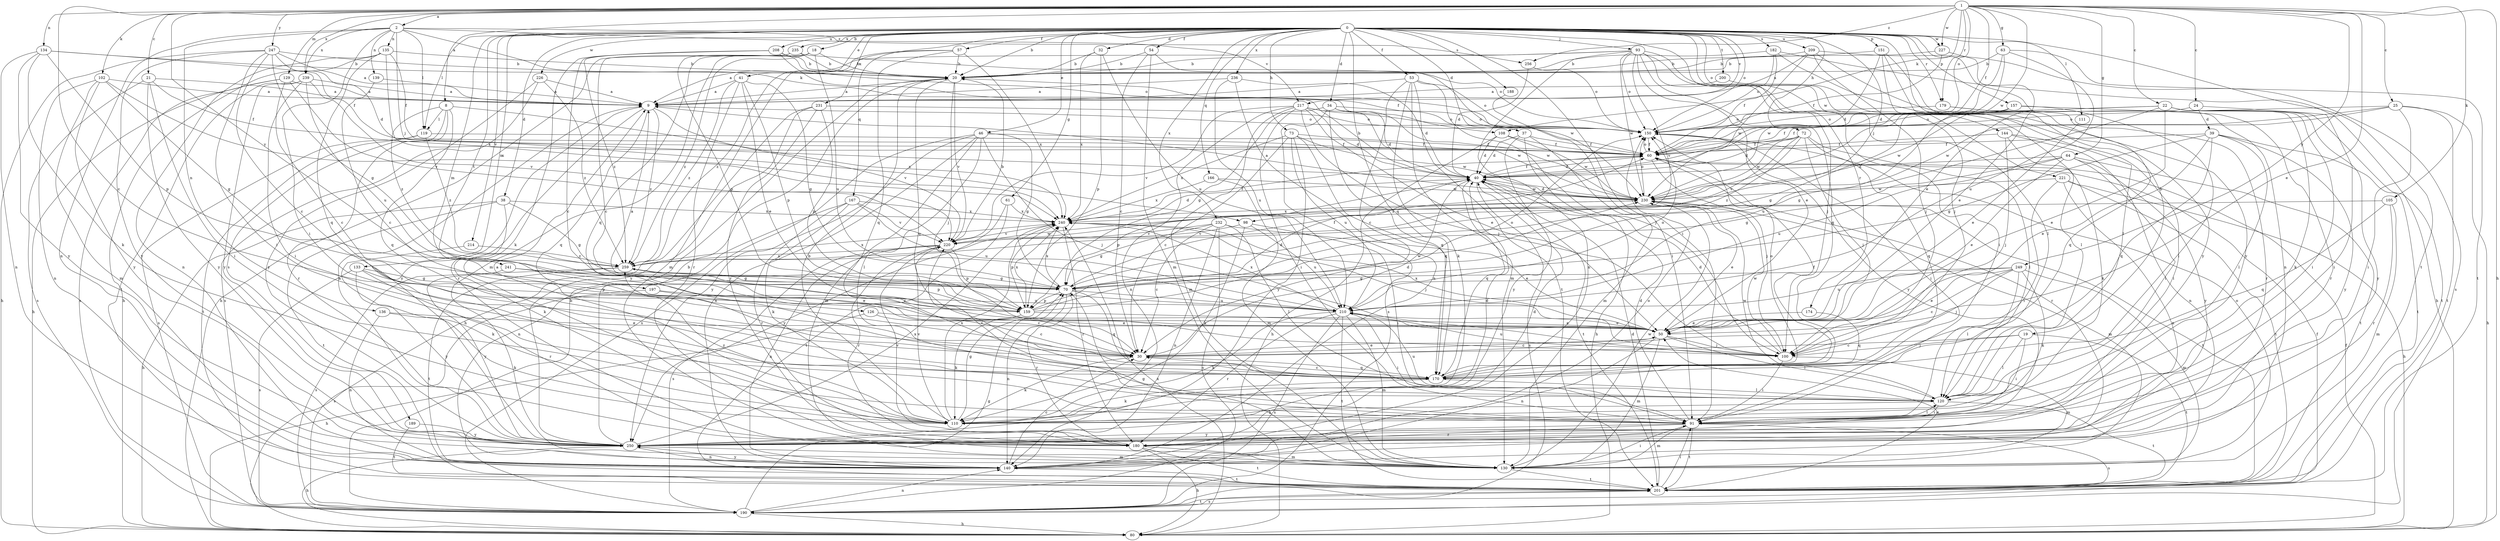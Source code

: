strict digraph  {
0;
1;
2;
8;
9;
18;
19;
20;
21;
22;
24;
25;
30;
32;
34;
37;
38;
39;
40;
41;
46;
50;
53;
54;
57;
60;
61;
63;
64;
70;
72;
73;
80;
91;
93;
98;
100;
102;
105;
108;
110;
111;
119;
120;
126;
129;
130;
133;
134;
135;
136;
139;
140;
144;
150;
151;
157;
159;
166;
167;
170;
174;
179;
180;
182;
188;
189;
190;
197;
200;
201;
208;
209;
210;
214;
217;
220;
221;
226;
227;
230;
231;
232;
235;
236;
239;
240;
241;
247;
249;
250;
256;
259;
0 -> 18  [label=b];
0 -> 19  [label=b];
0 -> 20  [label=b];
0 -> 32  [label=d];
0 -> 34  [label=d];
0 -> 37  [label=d];
0 -> 38  [label=d];
0 -> 41  [label=e];
0 -> 46  [label=e];
0 -> 50  [label=e];
0 -> 53  [label=f];
0 -> 54  [label=f];
0 -> 57  [label=f];
0 -> 61  [label=g];
0 -> 72  [label=h];
0 -> 73  [label=h];
0 -> 91  [label=i];
0 -> 93  [label=j];
0 -> 98  [label=j];
0 -> 111  [label=l];
0 -> 119  [label=l];
0 -> 126  [label=m];
0 -> 133  [label=n];
0 -> 144  [label=o];
0 -> 150  [label=o];
0 -> 151  [label=p];
0 -> 157  [label=p];
0 -> 166  [label=q];
0 -> 167  [label=q];
0 -> 170  [label=q];
0 -> 174  [label=r];
0 -> 179  [label=r];
0 -> 182  [label=s];
0 -> 188  [label=s];
0 -> 197  [label=t];
0 -> 200  [label=t];
0 -> 201  [label=t];
0 -> 208  [label=u];
0 -> 209  [label=u];
0 -> 214  [label=v];
0 -> 217  [label=v];
0 -> 221  [label=w];
0 -> 226  [label=w];
0 -> 227  [label=w];
0 -> 231  [label=x];
0 -> 232  [label=x];
0 -> 235  [label=x];
0 -> 236  [label=x];
1 -> 2  [label=a];
1 -> 8  [label=a];
1 -> 21  [label=c];
1 -> 22  [label=c];
1 -> 24  [label=c];
1 -> 25  [label=c];
1 -> 30  [label=c];
1 -> 50  [label=e];
1 -> 60  [label=f];
1 -> 63  [label=g];
1 -> 64  [label=g];
1 -> 80  [label=h];
1 -> 102  [label=k];
1 -> 105  [label=k];
1 -> 108  [label=k];
1 -> 129  [label=m];
1 -> 134  [label=n];
1 -> 150  [label=o];
1 -> 179  [label=r];
1 -> 227  [label=w];
1 -> 230  [label=w];
1 -> 239  [label=x];
1 -> 241  [label=y];
1 -> 247  [label=y];
1 -> 249  [label=y];
1 -> 256  [label=z];
2 -> 91  [label=i];
2 -> 98  [label=j];
2 -> 108  [label=k];
2 -> 119  [label=l];
2 -> 135  [label=n];
2 -> 136  [label=n];
2 -> 139  [label=n];
2 -> 140  [label=n];
2 -> 217  [label=v];
2 -> 239  [label=x];
2 -> 256  [label=z];
8 -> 119  [label=l];
8 -> 170  [label=q];
8 -> 180  [label=r];
8 -> 189  [label=s];
8 -> 240  [label=x];
8 -> 259  [label=z];
9 -> 150  [label=o];
9 -> 170  [label=q];
9 -> 180  [label=r];
9 -> 220  [label=v];
9 -> 250  [label=y];
9 -> 259  [label=z];
18 -> 20  [label=b];
18 -> 130  [label=m];
18 -> 170  [label=q];
18 -> 210  [label=u];
18 -> 259  [label=z];
19 -> 30  [label=c];
19 -> 91  [label=i];
19 -> 100  [label=j];
19 -> 120  [label=l];
19 -> 201  [label=t];
20 -> 9  [label=a];
20 -> 100  [label=j];
20 -> 170  [label=q];
20 -> 220  [label=v];
21 -> 9  [label=a];
21 -> 60  [label=f];
21 -> 91  [label=i];
21 -> 190  [label=s];
21 -> 250  [label=y];
22 -> 50  [label=e];
22 -> 60  [label=f];
22 -> 70  [label=g];
22 -> 91  [label=i];
22 -> 110  [label=k];
22 -> 150  [label=o];
22 -> 201  [label=t];
22 -> 250  [label=y];
24 -> 39  [label=d];
24 -> 91  [label=i];
24 -> 230  [label=w];
25 -> 60  [label=f];
25 -> 80  [label=h];
25 -> 91  [label=i];
25 -> 150  [label=o];
25 -> 201  [label=t];
25 -> 230  [label=w];
30 -> 40  [label=d];
30 -> 50  [label=e];
30 -> 110  [label=k];
30 -> 170  [label=q];
32 -> 20  [label=b];
32 -> 159  [label=p];
32 -> 210  [label=u];
32 -> 240  [label=x];
34 -> 40  [label=d];
34 -> 70  [label=g];
34 -> 150  [label=o];
34 -> 170  [label=q];
34 -> 190  [label=s];
34 -> 230  [label=w];
37 -> 40  [label=d];
37 -> 60  [label=f];
37 -> 80  [label=h];
37 -> 130  [label=m];
37 -> 250  [label=y];
38 -> 70  [label=g];
38 -> 80  [label=h];
38 -> 110  [label=k];
38 -> 201  [label=t];
38 -> 240  [label=x];
39 -> 50  [label=e];
39 -> 60  [label=f];
39 -> 70  [label=g];
39 -> 120  [label=l];
39 -> 170  [label=q];
39 -> 201  [label=t];
39 -> 250  [label=y];
40 -> 20  [label=b];
40 -> 60  [label=f];
40 -> 159  [label=p];
40 -> 170  [label=q];
40 -> 190  [label=s];
40 -> 201  [label=t];
40 -> 230  [label=w];
41 -> 9  [label=a];
41 -> 50  [label=e];
41 -> 70  [label=g];
41 -> 159  [label=p];
41 -> 180  [label=r];
41 -> 259  [label=z];
46 -> 60  [label=f];
46 -> 70  [label=g];
46 -> 100  [label=j];
46 -> 120  [label=l];
46 -> 130  [label=m];
46 -> 140  [label=n];
46 -> 190  [label=s];
46 -> 250  [label=y];
50 -> 30  [label=c];
50 -> 100  [label=j];
50 -> 120  [label=l];
50 -> 130  [label=m];
50 -> 140  [label=n];
50 -> 240  [label=x];
50 -> 259  [label=z];
53 -> 9  [label=a];
53 -> 30  [label=c];
53 -> 100  [label=j];
53 -> 110  [label=k];
53 -> 130  [label=m];
53 -> 150  [label=o];
53 -> 201  [label=t];
54 -> 20  [label=b];
54 -> 30  [label=c];
54 -> 130  [label=m];
54 -> 230  [label=w];
57 -> 20  [label=b];
57 -> 130  [label=m];
57 -> 170  [label=q];
57 -> 240  [label=x];
57 -> 259  [label=z];
60 -> 40  [label=d];
60 -> 100  [label=j];
60 -> 150  [label=o];
60 -> 180  [label=r];
61 -> 201  [label=t];
61 -> 240  [label=x];
61 -> 250  [label=y];
63 -> 20  [label=b];
63 -> 40  [label=d];
63 -> 201  [label=t];
63 -> 210  [label=u];
63 -> 230  [label=w];
64 -> 40  [label=d];
64 -> 50  [label=e];
64 -> 70  [label=g];
64 -> 120  [label=l];
64 -> 201  [label=t];
64 -> 210  [label=u];
64 -> 250  [label=y];
70 -> 60  [label=f];
70 -> 140  [label=n];
70 -> 159  [label=p];
70 -> 170  [label=q];
70 -> 180  [label=r];
70 -> 210  [label=u];
70 -> 240  [label=x];
72 -> 40  [label=d];
72 -> 60  [label=f];
72 -> 100  [label=j];
72 -> 120  [label=l];
72 -> 170  [label=q];
72 -> 220  [label=v];
72 -> 230  [label=w];
72 -> 259  [label=z];
73 -> 30  [label=c];
73 -> 60  [label=f];
73 -> 170  [label=q];
73 -> 210  [label=u];
73 -> 230  [label=w];
73 -> 240  [label=x];
73 -> 250  [label=y];
80 -> 60  [label=f];
80 -> 240  [label=x];
91 -> 40  [label=d];
91 -> 120  [label=l];
91 -> 130  [label=m];
91 -> 180  [label=r];
91 -> 190  [label=s];
91 -> 201  [label=t];
91 -> 250  [label=y];
93 -> 9  [label=a];
93 -> 20  [label=b];
93 -> 50  [label=e];
93 -> 91  [label=i];
93 -> 100  [label=j];
93 -> 120  [label=l];
93 -> 140  [label=n];
93 -> 150  [label=o];
93 -> 170  [label=q];
93 -> 220  [label=v];
93 -> 230  [label=w];
98 -> 91  [label=i];
98 -> 110  [label=k];
98 -> 210  [label=u];
98 -> 220  [label=v];
100 -> 40  [label=d];
100 -> 91  [label=i];
100 -> 130  [label=m];
100 -> 210  [label=u];
100 -> 230  [label=w];
102 -> 9  [label=a];
102 -> 70  [label=g];
102 -> 130  [label=m];
102 -> 140  [label=n];
102 -> 240  [label=x];
102 -> 250  [label=y];
105 -> 130  [label=m];
105 -> 170  [label=q];
105 -> 180  [label=r];
105 -> 240  [label=x];
108 -> 40  [label=d];
108 -> 60  [label=f];
108 -> 80  [label=h];
108 -> 230  [label=w];
110 -> 9  [label=a];
110 -> 20  [label=b];
110 -> 40  [label=d];
110 -> 70  [label=g];
110 -> 220  [label=v];
110 -> 240  [label=x];
110 -> 259  [label=z];
111 -> 50  [label=e];
119 -> 60  [label=f];
119 -> 190  [label=s];
119 -> 201  [label=t];
119 -> 259  [label=z];
120 -> 91  [label=i];
120 -> 110  [label=k];
120 -> 201  [label=t];
120 -> 210  [label=u];
120 -> 220  [label=v];
120 -> 230  [label=w];
126 -> 30  [label=c];
126 -> 50  [label=e];
126 -> 80  [label=h];
129 -> 9  [label=a];
129 -> 30  [label=c];
129 -> 80  [label=h];
129 -> 190  [label=s];
129 -> 220  [label=v];
130 -> 70  [label=g];
130 -> 91  [label=i];
130 -> 150  [label=o];
130 -> 201  [label=t];
130 -> 230  [label=w];
133 -> 70  [label=g];
133 -> 159  [label=p];
133 -> 180  [label=r];
133 -> 190  [label=s];
133 -> 250  [label=y];
134 -> 20  [label=b];
134 -> 60  [label=f];
134 -> 110  [label=k];
134 -> 140  [label=n];
134 -> 159  [label=p];
134 -> 250  [label=y];
135 -> 20  [label=b];
135 -> 60  [label=f];
135 -> 80  [label=h];
135 -> 140  [label=n];
135 -> 170  [label=q];
135 -> 240  [label=x];
136 -> 50  [label=e];
136 -> 110  [label=k];
136 -> 140  [label=n];
139 -> 9  [label=a];
139 -> 30  [label=c];
140 -> 30  [label=c];
140 -> 150  [label=o];
140 -> 201  [label=t];
140 -> 250  [label=y];
144 -> 60  [label=f];
144 -> 91  [label=i];
144 -> 100  [label=j];
144 -> 110  [label=k];
144 -> 140  [label=n];
150 -> 60  [label=f];
150 -> 91  [label=i];
150 -> 250  [label=y];
151 -> 20  [label=b];
151 -> 40  [label=d];
151 -> 100  [label=j];
151 -> 120  [label=l];
151 -> 250  [label=y];
157 -> 70  [label=g];
157 -> 120  [label=l];
157 -> 150  [label=o];
157 -> 180  [label=r];
157 -> 210  [label=u];
159 -> 9  [label=a];
159 -> 40  [label=d];
159 -> 50  [label=e];
159 -> 110  [label=k];
159 -> 150  [label=o];
159 -> 230  [label=w];
159 -> 240  [label=x];
166 -> 130  [label=m];
166 -> 230  [label=w];
166 -> 240  [label=x];
167 -> 110  [label=k];
167 -> 140  [label=n];
167 -> 180  [label=r];
167 -> 210  [label=u];
167 -> 220  [label=v];
167 -> 240  [label=x];
170 -> 30  [label=c];
170 -> 60  [label=f];
170 -> 110  [label=k];
170 -> 120  [label=l];
170 -> 150  [label=o];
174 -> 50  [label=e];
174 -> 170  [label=q];
179 -> 150  [label=o];
179 -> 170  [label=q];
179 -> 180  [label=r];
180 -> 40  [label=d];
180 -> 80  [label=h];
180 -> 130  [label=m];
180 -> 201  [label=t];
180 -> 220  [label=v];
182 -> 20  [label=b];
182 -> 60  [label=f];
182 -> 80  [label=h];
182 -> 150  [label=o];
182 -> 250  [label=y];
188 -> 91  [label=i];
189 -> 201  [label=t];
189 -> 250  [label=y];
190 -> 20  [label=b];
190 -> 60  [label=f];
190 -> 70  [label=g];
190 -> 80  [label=h];
190 -> 140  [label=n];
190 -> 201  [label=t];
197 -> 30  [label=c];
197 -> 190  [label=s];
197 -> 210  [label=u];
200 -> 9  [label=a];
200 -> 120  [label=l];
201 -> 40  [label=d];
201 -> 50  [label=e];
201 -> 91  [label=i];
201 -> 190  [label=s];
208 -> 20  [label=b];
208 -> 30  [label=c];
208 -> 60  [label=f];
208 -> 110  [label=k];
208 -> 150  [label=o];
208 -> 259  [label=z];
209 -> 9  [label=a];
209 -> 20  [label=b];
209 -> 100  [label=j];
209 -> 140  [label=n];
209 -> 190  [label=s];
209 -> 230  [label=w];
210 -> 50  [label=e];
210 -> 91  [label=i];
210 -> 110  [label=k];
210 -> 130  [label=m];
210 -> 150  [label=o];
210 -> 180  [label=r];
210 -> 190  [label=s];
210 -> 201  [label=t];
210 -> 240  [label=x];
214 -> 110  [label=k];
214 -> 259  [label=z];
217 -> 40  [label=d];
217 -> 50  [label=e];
217 -> 91  [label=i];
217 -> 100  [label=j];
217 -> 130  [label=m];
217 -> 140  [label=n];
217 -> 150  [label=o];
217 -> 220  [label=v];
217 -> 230  [label=w];
220 -> 20  [label=b];
220 -> 140  [label=n];
220 -> 159  [label=p];
220 -> 180  [label=r];
220 -> 190  [label=s];
220 -> 259  [label=z];
221 -> 80  [label=h];
221 -> 91  [label=i];
221 -> 140  [label=n];
221 -> 201  [label=t];
221 -> 230  [label=w];
226 -> 9  [label=a];
226 -> 190  [label=s];
226 -> 250  [label=y];
226 -> 259  [label=z];
227 -> 20  [label=b];
227 -> 50  [label=e];
227 -> 60  [label=f];
230 -> 9  [label=a];
230 -> 40  [label=d];
230 -> 50  [label=e];
230 -> 130  [label=m];
230 -> 150  [label=o];
230 -> 201  [label=t];
230 -> 240  [label=x];
231 -> 80  [label=h];
231 -> 150  [label=o];
231 -> 159  [label=p];
231 -> 180  [label=r];
231 -> 250  [label=y];
232 -> 30  [label=c];
232 -> 50  [label=e];
232 -> 70  [label=g];
232 -> 120  [label=l];
232 -> 140  [label=n];
232 -> 190  [label=s];
232 -> 220  [label=v];
235 -> 20  [label=b];
235 -> 30  [label=c];
235 -> 80  [label=h];
235 -> 150  [label=o];
235 -> 159  [label=p];
236 -> 9  [label=a];
236 -> 40  [label=d];
236 -> 140  [label=n];
236 -> 210  [label=u];
239 -> 9  [label=a];
239 -> 91  [label=i];
239 -> 201  [label=t];
239 -> 210  [label=u];
239 -> 220  [label=v];
239 -> 250  [label=y];
240 -> 40  [label=d];
240 -> 60  [label=f];
240 -> 100  [label=j];
240 -> 159  [label=p];
240 -> 180  [label=r];
240 -> 220  [label=v];
241 -> 50  [label=e];
241 -> 70  [label=g];
241 -> 250  [label=y];
247 -> 9  [label=a];
247 -> 20  [label=b];
247 -> 30  [label=c];
247 -> 40  [label=d];
247 -> 70  [label=g];
247 -> 80  [label=h];
247 -> 91  [label=i];
247 -> 250  [label=y];
249 -> 30  [label=c];
249 -> 50  [label=e];
249 -> 70  [label=g];
249 -> 100  [label=j];
249 -> 110  [label=k];
249 -> 120  [label=l];
249 -> 130  [label=m];
249 -> 210  [label=u];
250 -> 9  [label=a];
250 -> 20  [label=b];
250 -> 80  [label=h];
250 -> 130  [label=m];
250 -> 140  [label=n];
250 -> 240  [label=x];
256 -> 40  [label=d];
256 -> 150  [label=o];
259 -> 70  [label=g];
259 -> 159  [label=p];
259 -> 190  [label=s];
259 -> 201  [label=t];
259 -> 230  [label=w];
259 -> 240  [label=x];
}
